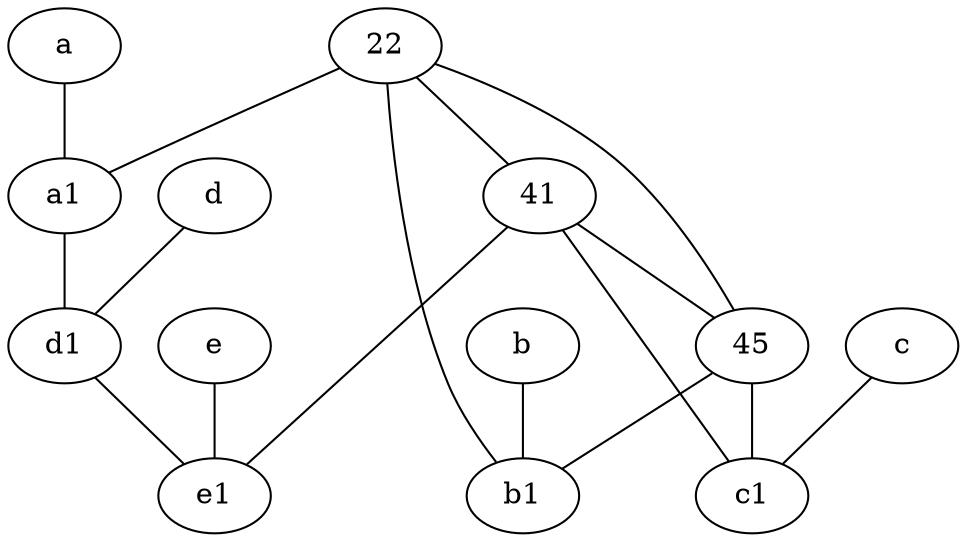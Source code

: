 graph {
	node [labelfontsize=50]
	a [labelfontsize=50 pos="8,2!"]
	e1 [labelfontsize=50 pos="7,7!"]
	b [labelfontsize=50 pos="10,4!"]
	22 [labelfontsize=50]
	d [labelfontsize=50 pos="2,5!"]
	41 [labelfontsize=50]
	c [labelfontsize=50 pos="4.5,2!"]
	e [labelfontsize=50 pos="7,9!"]
	b1 [labelfontsize=50 pos="9,4!"]
	d1 [labelfontsize=50 pos="3,5!"]
	45 [labelfontsize=50]
	c1 [labelfontsize=50 pos="4.5,3!"]
	a1 [labelfontsize=50 pos="8,3!"]
	b -- b1
	22 -- a1
	41 -- 45
	c -- c1
	45 -- c1
	a -- a1
	22 -- 41
	41 -- e1
	e -- e1
	a1 -- d1
	41 -- c1
	22 -- b1
	45 -- b1
	22 -- 45
	d -- d1
	d1 -- e1
}

